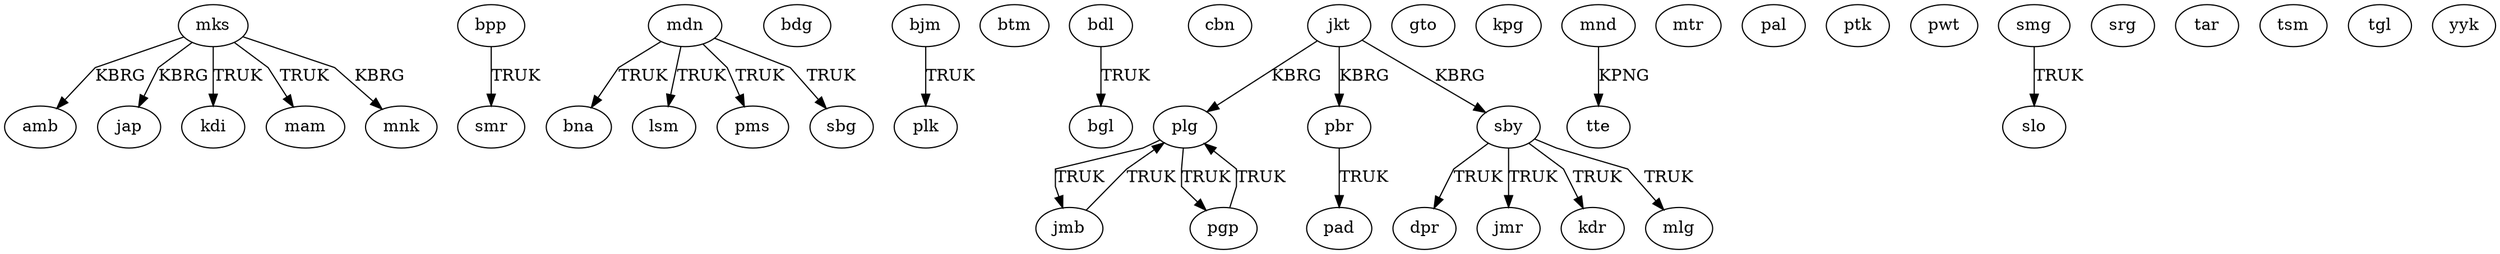digraph uniquetrayek_test {
    splines=polyline
    overlap=false
    amb [
        pos = "815320.2756122826,-23500.87690901832!"
    ];
    bpp [
        pos = "743095.2151610669,-8124.846125003999!"
    ];
    bna [
        pos = "606265.8314583629,35349.5286314604!"
    ];
    bdg [
        pos = "684452.0929457938,-43978.84177960224!"
    ];
    bjm [
        pos = "728864.9525138234,-21140.162870793116!"
    ];
    btm [
        pos = "661850.7006201401,7182.3357337485595!"
    ];
    bgl [
        pos = "650384.6316209928,-24107.6696010192!"
    ];
    cbn [
        pos = "690576.6845590301,-42736.277819098075!"
    ];
    dpr [
        pos = "732878.0140441032,-55135.020013184156!"
    ];
    gto [
        pos = "782837.6460214463,3405.27659553648!"
    ];
    jkt [
        pos = "679462.0787521425,-39223.88734741344!"
    ];
    jmb [
        pos = "658841.9216802545,-10235.2478498676!"
    ];
    jap [
        pos = "894963.5450705476,-16149.7078923852!"
    ];
    jmr [
        pos = "723061.2611082218,-52018.2081005076!"
    ];
    kdr [
        pos = "712467.6857816868,-49702.27092419232!"
    ];
    kdi [
        pos = "779487.9063970974,-25220.51054401536!"
    ];
    kpg [
        pos = "786199.212416021,-64692.581335265524!"
    ];
    bdl [
        pos = "669556.5359921423,-34623.29344723704!"
    ];
    lsm [
        pos = "617869.3089039004,32962.68171803376!"
    ];
    mks [
        pos = "759537.2574830073,-32655.990935312635!"
    ];
    mlg [
        pos = "716395.7445476479,-50767.379902854715!"
    ];
    mam [
        pos = "756200.9124996278,-17032.23084933216!"
    ];
    mnd [
        pos = "794066.4290734913,9335.40707680056!"
    ];
    mnk [
        pos = "852792.1205141519,-5505.509104396559!"
    ];
    mtr [
        pos = "738473.4680449391,-54578.547385336795!"
    ];
    mdn [
        pos = "627638.4984295036,22839.35058081936!"
    ];
    pad [
        pos = "638357.4557115487,-5998.30073793216!"
    ];
    plk [
        pos = "724628.6796181104,-14080.294061472237!"
    ];
    plg [
        pos = "666294.0730217302,-18926.3560950576!"
    ];
    pal [
        pos = "762438.0066303671,-5655.58581918456!"
    ];
    pgp [
        pos = "675215.287447307,-13668.28434428184!"
    ];
    pbr [
        pos = "645256.4476254623,3273.7630887208798!"
    ];
    pms [
        pos = "630063.1408866732,18799.378918523278!"
    ];
    ptk [
        pos = "695548.105650216,-381.2565527064!"
    ];
    pwt [
        pos = "694811.4112098028,-47209.42322743752!"
    ];
    smr [
        pos = "745060.1706372737,-3185.93434074552!"
    ];
    smg [
        pos = "702346.5146805962,-44489.84806404432!"
    ];
    srg [
        pos = "675169.0731055266,-39281.77898695512!"
    ];
    sbg [
        pos = "628263.552840336,11114.93273815008!"
    ];
    slo [
        pos = "704934.4096912773,-48154.814938964155!"
    ];
    sby [
        pos = "717071.8689291679,-46076.89262653512!"
    ];
    tar [
        pos = "747839.8369116208,21127.32286807464!"
    ];
    tsm [
        pos = "688373.3567571285,-46600.84195428815!"
    ];
    tgl [
        pos = "694117.3265985923,-43684.00066501632!"
    ];
    tte [
        pos = "810208.958471267,5006.5293108348!"
    ];
    yyk [
        pos = "701985.9031374622,-49623.6592208196!"
    ];
    pbr -> pad [label = "TRUK"];
    jmb -> plg [label = "TRUK"];
    bpp -> smr [label = "TRUK"];
    pgp -> plg [label = "TRUK"];
    smg -> slo [label = "TRUK"];
    bdl -> bgl [label = "TRUK"];
    mdn -> lsm [label = "TRUK"];
    mdn -> pms [label = "TRUK"];
    mdn -> sbg [label = "TRUK"];
    mdn -> bna [label = "TRUK"];
    mks -> kdi [label = "TRUK"];
    mks -> jap [label = "KBRG"];
    mks -> mam [label = "TRUK"];
    mks -> amb [label = "KBRG"];
    mks -> mnk [label = "KBRG"];
    jkt -> sby [label = "KBRG"];
    jkt -> pbr [label = "KBRG"];
    jkt -> plg [label = "KBRG"];
    bjm -> plk [label = "TRUK"];
    sby -> kdr [label = "TRUK"];
    sby -> jmr [label = "TRUK"];
    sby -> dpr [label = "TRUK"];
    sby -> mlg [label = "TRUK"];
    plg -> jmb [label = "TRUK"];
    plg -> pgp [label = "TRUK"];
    mnd -> tte [label = "KPNG"];
}